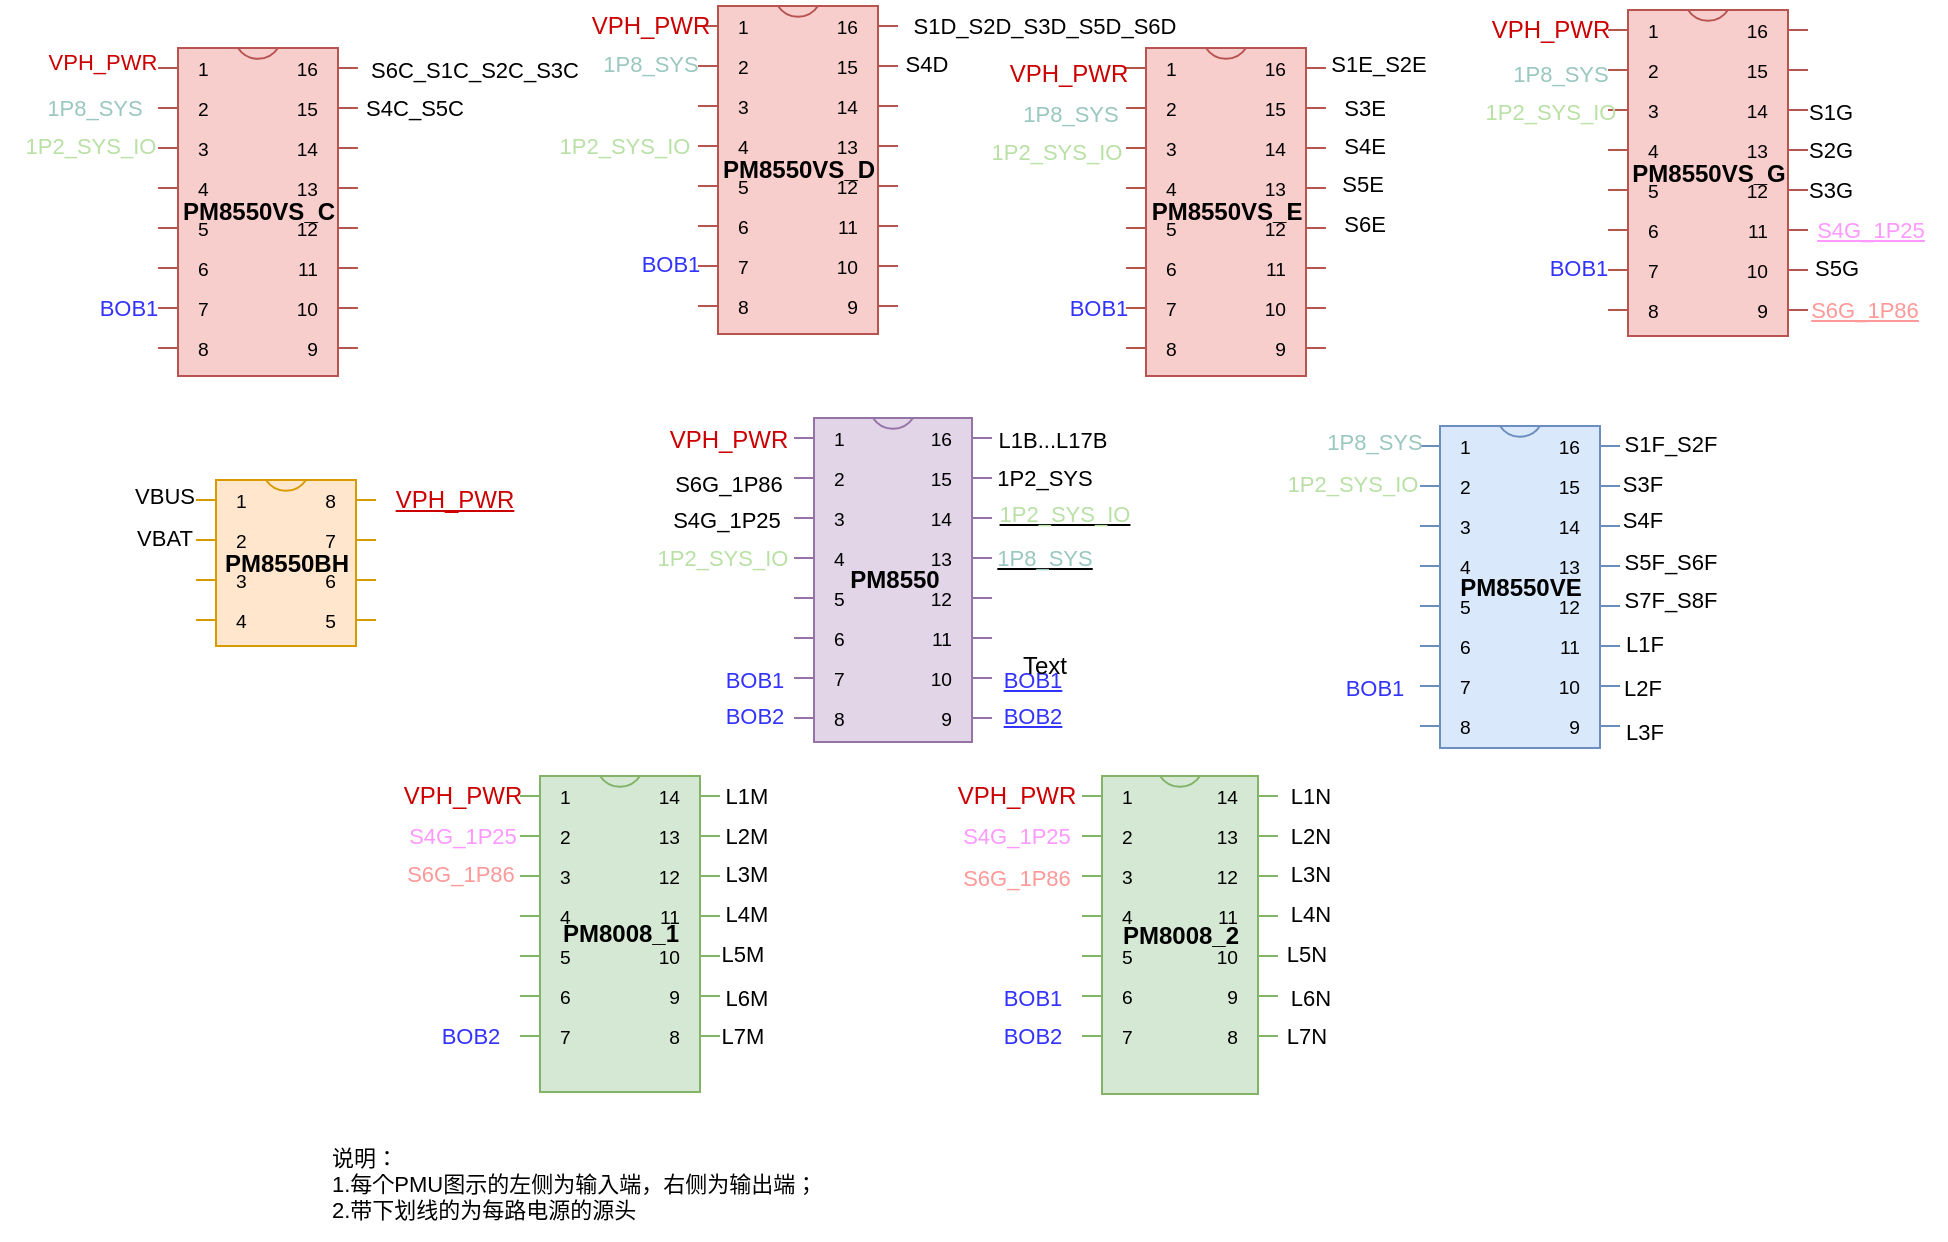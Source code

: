 <mxfile version="20.3.0" type="github">
  <diagram id="lNH8VF2VYUELGfLcSpF1" name="第 1 页">
    <mxGraphModel dx="2177" dy="775" grid="0" gridSize="10" guides="1" tooltips="1" connect="1" arrows="1" fold="1" page="1" pageScale="1" pageWidth="827" pageHeight="1169" math="0" shadow="0">
      <root>
        <mxCell id="0" />
        <mxCell id="1" parent="0" />
        <mxCell id="IuWSipLadqDdP7I2UX3N-17" value="&lt;b&gt;PM8550&lt;/b&gt;" style="shadow=0;dashed=0;align=center;html=1;strokeWidth=1;shape=mxgraph.electrical.logic_gates.dual_inline_ic;labelNames=a,b,c,d,e,f,g,h,i,j,k,l,m,n,o,p,q,r,s,t;fillColor=#e1d5e7;strokeColor=#9673a6;" parent="1" vertex="1">
          <mxGeometry x="308" y="259" width="99" height="162" as="geometry" />
        </mxCell>
        <mxCell id="IuWSipLadqDdP7I2UX3N-18" value="&lt;b&gt;PM8550VS_C&lt;/b&gt;" style="shadow=0;dashed=0;align=center;html=1;strokeWidth=1;shape=mxgraph.electrical.logic_gates.dual_inline_ic;labelNames=a,b,c,d,e,f,g,h,i,j,k,l,m,n,o,p,q,r,s,t;fillColor=#f8cecc;strokeColor=#b85450;" parent="1" vertex="1">
          <mxGeometry x="-10" y="74" width="100" height="164" as="geometry" />
        </mxCell>
        <mxCell id="IuWSipLadqDdP7I2UX3N-19" value="&lt;b&gt;PM8550VS_D&lt;/b&gt;" style="shadow=0;dashed=0;align=center;html=1;strokeWidth=1;shape=mxgraph.electrical.logic_gates.dual_inline_ic;labelNames=a,b,c,d,e,f,g,h,i,j,k,l,m,n,o,p,q,r,s,t;fillColor=#f8cecc;strokeColor=#b85450;" parent="1" vertex="1">
          <mxGeometry x="260" y="53" width="100" height="164" as="geometry" />
        </mxCell>
        <mxCell id="IuWSipLadqDdP7I2UX3N-20" value="&lt;b&gt;PM8550VS_E&lt;/b&gt;" style="shadow=0;dashed=0;align=center;html=1;strokeWidth=1;shape=mxgraph.electrical.logic_gates.dual_inline_ic;labelNames=a,b,c,d,e,f,g,h,i,j,k,l,m,n,o,p,q,r,s,t;fillColor=#f8cecc;strokeColor=#b85450;" parent="1" vertex="1">
          <mxGeometry x="474" y="74" width="100" height="164" as="geometry" />
        </mxCell>
        <mxCell id="IuWSipLadqDdP7I2UX3N-21" value="&lt;b&gt;PM8550VS_G&lt;/b&gt;" style="shadow=0;dashed=0;align=center;html=1;strokeWidth=1;shape=mxgraph.electrical.logic_gates.dual_inline_ic;labelNames=a,b,c,d,e,f,g,h,i,j,k,l,m,n,o,p,q,r,s,t;fillColor=#f8cecc;strokeColor=#b85450;" parent="1" vertex="1">
          <mxGeometry x="715" y="55" width="100" height="163" as="geometry" />
        </mxCell>
        <mxCell id="IuWSipLadqDdP7I2UX3N-22" value="&lt;b&gt;PM8550VE&lt;/b&gt;" style="shadow=0;dashed=0;align=center;html=1;strokeWidth=1;shape=mxgraph.electrical.logic_gates.dual_inline_ic;labelNames=a,b,c,d,e,f,g,h,i,j,k,l,m,n,o,p,q,r,s,t;fillColor=#dae8fc;strokeColor=#6c8ebf;" parent="1" vertex="1">
          <mxGeometry x="621" y="263" width="100" height="161" as="geometry" />
        </mxCell>
        <mxCell id="IuWSipLadqDdP7I2UX3N-24" value="&lt;b&gt;PM8008_1&lt;/b&gt;" style="shadow=0;dashed=0;align=center;html=1;strokeWidth=1;shape=mxgraph.electrical.logic_gates.dual_inline_ic;labelNames=a,b,c,d,e,f,g,h,i,j,k,l,m,n,o,p,q,r,s,t;fillColor=#d5e8d4;strokeColor=#82b366;" parent="1" vertex="1">
          <mxGeometry x="171" y="438" width="100" height="158" as="geometry" />
        </mxCell>
        <mxCell id="IuWSipLadqDdP7I2UX3N-25" value="&lt;div&gt;&lt;b&gt;PM8008_2&lt;/b&gt;&lt;/div&gt;" style="shadow=0;dashed=0;align=center;html=1;strokeWidth=1;shape=mxgraph.electrical.logic_gates.dual_inline_ic;labelNames=a,b,c,d,e,f,g,h,i,j,k,l,m,n,o,p,q,r,s,t;points=[[0,0.05,0,0,0],[0,0.15,0,0,0],[0,0.25,0,0,0],[0,0.35,0,0,0],[0,0.45,0,0,0],[0,0.55,0,0,0],[0,0.65,0,0,0],[0,0.75,0,0,0],[0,0.85,0,0,0],[0,0.95,0,0,0],[1,0.05,0,0,0],[1,0.15,0,0,0],[1,0.25,0,0,0],[1,0.35,0,0,0],[1,0.45,0,0,0],[1,0.55,0,0,0],[1,0.65,0,0,0],[1,0.75,0,0,0],[1,0.85,0,0,0],[1,0.95,0,0,0]];fillColor=#d5e8d4;strokeColor=#82b366;" parent="1" vertex="1">
          <mxGeometry x="452" y="438" width="98" height="159" as="geometry" />
        </mxCell>
        <mxCell id="IuWSipLadqDdP7I2UX3N-26" value="&lt;b&gt;PM8550BH&lt;/b&gt;" style="shadow=0;dashed=0;align=center;html=1;strokeWidth=1;shape=mxgraph.electrical.logic_gates.dual_inline_ic;labelNames=a,b,c,d,e,f,g,h,i,j,k,l,m,n,o,p,q,r,s,t;fillColor=#ffe6cc;strokeColor=#d79b00;" parent="1" vertex="1">
          <mxGeometry x="9" y="290" width="90" height="83" as="geometry" />
        </mxCell>
        <mxCell id="Wssg3fx-5MGtDCwM9fgm-13" value="&lt;font color=&quot;#cc0000&quot; style=&quot;font-size: 11px;&quot;&gt;VPH_PWR&lt;/font&gt;" style="text;html=1;align=center;verticalAlign=middle;resizable=0;points=[];autosize=1;strokeColor=none;fillColor=none;" parent="1" vertex="1">
          <mxGeometry x="-77" y="68" width="77" height="26" as="geometry" />
        </mxCell>
        <mxCell id="Wssg3fx-5MGtDCwM9fgm-14" value="&lt;font color=&quot;#cc0000&quot;&gt;&lt;u&gt;VPH_PWR&lt;/u&gt;&lt;/font&gt;" style="text;html=1;align=center;verticalAlign=middle;resizable=0;points=[];autosize=1;strokeColor=none;fillColor=none;" parent="1" vertex="1">
          <mxGeometry x="99" y="287" width="77" height="26" as="geometry" />
        </mxCell>
        <mxCell id="Wssg3fx-5MGtDCwM9fgm-15" value="&lt;font color=&quot;#cc0000&quot;&gt;VPH_PWR&lt;/font&gt;" style="text;html=1;align=center;verticalAlign=middle;resizable=0;points=[];autosize=1;strokeColor=none;fillColor=none;" parent="1" vertex="1">
          <mxGeometry x="236" y="257" width="77" height="26" as="geometry" />
        </mxCell>
        <mxCell id="Wssg3fx-5MGtDCwM9fgm-16" value="&lt;font color=&quot;#cc0000&quot;&gt;VPH_PWR&lt;/font&gt;" style="text;html=1;align=center;verticalAlign=middle;resizable=0;points=[];autosize=1;strokeColor=none;fillColor=none;" parent="1" vertex="1">
          <mxGeometry x="197" y="50" width="77" height="26" as="geometry" />
        </mxCell>
        <mxCell id="Wssg3fx-5MGtDCwM9fgm-17" value="&lt;font color=&quot;#cc0000&quot;&gt;VPH_PWR&lt;/font&gt;" style="text;html=1;align=center;verticalAlign=middle;resizable=0;points=[];autosize=1;strokeColor=none;fillColor=none;" parent="1" vertex="1">
          <mxGeometry x="406" y="74" width="77" height="26" as="geometry" />
        </mxCell>
        <mxCell id="Wssg3fx-5MGtDCwM9fgm-18" value="&lt;font color=&quot;#cc0000&quot;&gt;VPH_PWR&lt;/font&gt;" style="text;html=1;align=center;verticalAlign=middle;resizable=0;points=[];autosize=1;strokeColor=none;fillColor=none;" parent="1" vertex="1">
          <mxGeometry x="647.5" y="52" width="77" height="26" as="geometry" />
        </mxCell>
        <mxCell id="Wssg3fx-5MGtDCwM9fgm-19" value="&lt;font color=&quot;#cc0000&quot;&gt;VPH_PWR&lt;/font&gt;" style="text;html=1;align=center;verticalAlign=middle;resizable=0;points=[];autosize=1;strokeColor=none;fillColor=none;" parent="1" vertex="1">
          <mxGeometry x="103" y="435" width="77" height="26" as="geometry" />
        </mxCell>
        <mxCell id="Wssg3fx-5MGtDCwM9fgm-20" value="&lt;font color=&quot;#cc0000&quot;&gt;VPH_PWR&lt;/font&gt;" style="text;html=1;align=center;verticalAlign=middle;resizable=0;points=[];autosize=1;strokeColor=none;fillColor=none;" parent="1" vertex="1">
          <mxGeometry x="380" y="435" width="77" height="26" as="geometry" />
        </mxCell>
        <mxCell id="Wssg3fx-5MGtDCwM9fgm-21" value="&lt;font color=&quot;#ff9999&quot;&gt;&lt;u&gt;S6G_1P86&lt;/u&gt;&lt;/font&gt;" style="text;html=1;align=center;verticalAlign=middle;resizable=0;points=[];autosize=1;strokeColor=none;fillColor=none;fontSize=11;" parent="1" vertex="1">
          <mxGeometry x="805" y="192" width="76" height="26" as="geometry" />
        </mxCell>
        <mxCell id="Wssg3fx-5MGtDCwM9fgm-22" value="S6G_1P86" style="text;html=1;align=center;verticalAlign=middle;resizable=0;points=[];autosize=1;strokeColor=none;fillColor=none;fontSize=11;" parent="1" vertex="1">
          <mxGeometry x="236.5" y="279" width="76" height="26" as="geometry" />
        </mxCell>
        <mxCell id="Wssg3fx-5MGtDCwM9fgm-23" value="&lt;font color=&quot;#3333ff&quot;&gt;&lt;u&gt;BOB1&lt;/u&gt;&lt;/font&gt;" style="text;html=1;align=center;verticalAlign=middle;resizable=0;points=[];autosize=1;strokeColor=none;fillColor=none;fontSize=11;" parent="1" vertex="1">
          <mxGeometry x="402" y="377" width="50" height="26" as="geometry" />
        </mxCell>
        <mxCell id="Wssg3fx-5MGtDCwM9fgm-24" value="&lt;font color=&quot;#3333ff&quot;&gt;&lt;u&gt;BOB2&lt;/u&gt;&lt;/font&gt;" style="text;html=1;align=center;verticalAlign=middle;resizable=0;points=[];autosize=1;strokeColor=none;fillColor=none;fontSize=11;" parent="1" vertex="1">
          <mxGeometry x="402" y="395" width="50" height="26" as="geometry" />
        </mxCell>
        <mxCell id="Wssg3fx-5MGtDCwM9fgm-25" value="&lt;font color=&quot;#3333ff&quot;&gt;BOB1&lt;/font&gt;" style="text;html=1;align=center;verticalAlign=middle;resizable=0;points=[];autosize=1;strokeColor=none;fillColor=none;fontSize=11;" parent="1" vertex="1">
          <mxGeometry x="263" y="377" width="50" height="26" as="geometry" />
        </mxCell>
        <mxCell id="Wssg3fx-5MGtDCwM9fgm-26" value="&lt;font color=&quot;#3333ff&quot;&gt;BOB2&lt;/font&gt;" style="text;html=1;align=center;verticalAlign=middle;resizable=0;points=[];autosize=1;strokeColor=none;fillColor=none;fontSize=11;" parent="1" vertex="1">
          <mxGeometry x="263" y="395" width="50" height="26" as="geometry" />
        </mxCell>
        <mxCell id="Wssg3fx-5MGtDCwM9fgm-27" value="S4G_1P25" style="text;html=1;align=center;verticalAlign=middle;resizable=0;points=[];autosize=1;strokeColor=none;fillColor=none;fontSize=11;" parent="1" vertex="1">
          <mxGeometry x="236" y="297" width="76" height="26" as="geometry" />
        </mxCell>
        <mxCell id="Wssg3fx-5MGtDCwM9fgm-28" value="&lt;font color=&quot;#ff99ff&quot;&gt;&lt;u&gt;S4G_1P25&lt;/u&gt;&lt;/font&gt;" style="text;html=1;align=center;verticalAlign=middle;resizable=0;points=[];autosize=1;strokeColor=none;fillColor=none;fontSize=11;" parent="1" vertex="1">
          <mxGeometry x="808" y="152" width="76" height="26" as="geometry" />
        </mxCell>
        <mxCell id="Wssg3fx-5MGtDCwM9fgm-29" value="L1B...L17B" style="text;html=1;align=center;verticalAlign=middle;resizable=0;points=[];autosize=1;strokeColor=none;fillColor=none;fontSize=11;" parent="1" vertex="1">
          <mxGeometry x="398" y="257" width="77" height="26" as="geometry" />
        </mxCell>
        <mxCell id="Wssg3fx-5MGtDCwM9fgm-30" value="1P2_SYS" style="text;html=1;align=center;verticalAlign=middle;resizable=0;points=[];autosize=1;strokeColor=none;fillColor=none;fontSize=11;" parent="1" vertex="1">
          <mxGeometry x="398" y="276" width="70" height="26" as="geometry" />
        </mxCell>
        <mxCell id="Wssg3fx-5MGtDCwM9fgm-31" value="&lt;u style=&quot;&quot;&gt;&lt;font color=&quot;#b9e0a5&quot;&gt;1P2_SYS_IO&lt;/font&gt;&lt;/u&gt;" style="text;html=1;align=center;verticalAlign=middle;resizable=0;points=[];autosize=1;strokeColor=none;fillColor=none;fontSize=11;" parent="1" vertex="1">
          <mxGeometry x="398" y="294" width="89" height="26" as="geometry" />
        </mxCell>
        <mxCell id="Wssg3fx-5MGtDCwM9fgm-32" value="&lt;u style=&quot;&quot;&gt;&lt;font color=&quot;#9ac7bf&quot;&gt;1P8_SYS&lt;/font&gt;&lt;/u&gt;" style="text;html=1;align=center;verticalAlign=middle;resizable=0;points=[];autosize=1;strokeColor=none;fillColor=none;fontSize=11;" parent="1" vertex="1">
          <mxGeometry x="398" y="316" width="70" height="26" as="geometry" />
        </mxCell>
        <mxCell id="Wssg3fx-5MGtDCwM9fgm-33" value="&lt;font color=&quot;#b9e0a5&quot;&gt;1P2_SYS_IO&lt;/font&gt;" style="text;html=1;align=center;verticalAlign=middle;resizable=0;points=[];autosize=1;strokeColor=none;fillColor=none;fontSize=11;" parent="1" vertex="1">
          <mxGeometry x="227" y="316" width="89" height="26" as="geometry" />
        </mxCell>
        <mxCell id="Wssg3fx-5MGtDCwM9fgm-34" value="&lt;font color=&quot;#9ac7bf&quot;&gt;1P8_SYS&lt;/font&gt;" style="text;html=1;align=center;verticalAlign=middle;resizable=0;points=[];autosize=1;strokeColor=none;fillColor=none;fontSize=11;" parent="1" vertex="1">
          <mxGeometry x="-77" y="91" width="70" height="26" as="geometry" />
        </mxCell>
        <mxCell id="Wssg3fx-5MGtDCwM9fgm-35" value="&lt;font color=&quot;#b9e0a5&quot;&gt;1P2_SYS_IO&lt;/font&gt;" style="text;html=1;align=center;verticalAlign=middle;resizable=0;points=[];autosize=1;strokeColor=none;fillColor=none;fontSize=11;" parent="1" vertex="1">
          <mxGeometry x="-89" y="110" width="89" height="26" as="geometry" />
        </mxCell>
        <mxCell id="Wssg3fx-5MGtDCwM9fgm-36" value="&lt;font color=&quot;#3333ff&quot;&gt;BOB1&lt;/font&gt;" style="text;html=1;align=center;verticalAlign=middle;resizable=0;points=[];autosize=1;strokeColor=none;fillColor=none;fontSize=11;" parent="1" vertex="1">
          <mxGeometry x="-50" y="191" width="50" height="26" as="geometry" />
        </mxCell>
        <mxCell id="Wssg3fx-5MGtDCwM9fgm-37" value="&lt;span data-json=&quot;%7B%22type%22%3A%22text%22%2C%22data%22%3A%5B%7B%22type%22%3A1%2C%22style%22%3A%7B%7D%2C%22text%22%3A%22S6C_S1C_S2C_S3C%22%7D%5D%7D&quot; class=&quot;mm-editor-clipboard&quot;&gt;S6C_S1C_S2C_S3C&lt;/span&gt;" style="text;html=1;align=center;verticalAlign=middle;resizable=0;points=[];autosize=1;strokeColor=none;fillColor=none;fontSize=11;" parent="1" vertex="1">
          <mxGeometry x="82" y="72" width="132" height="26" as="geometry" />
        </mxCell>
        <mxCell id="Wssg3fx-5MGtDCwM9fgm-38" value="&lt;span data-json=&quot;%7B%22type%22%3A%22text%22%2C%22data%22%3A%5B%7B%22type%22%3A1%2C%22style%22%3A%7B%7D%2C%22text%22%3A%22S4C_S5C%22%7D%5D%7D&quot; class=&quot;mm-editor-clipboard&quot;&gt;S4C_S5C&lt;/span&gt;" style="text;html=1;align=center;verticalAlign=middle;resizable=0;points=[];autosize=1;strokeColor=none;fillColor=none;fontSize=11;" parent="1" vertex="1">
          <mxGeometry x="82" y="91" width="72" height="26" as="geometry" />
        </mxCell>
        <mxCell id="Wssg3fx-5MGtDCwM9fgm-39" value="&lt;font color=&quot;#9ac7bf&quot;&gt;1P8_SYS&lt;/font&gt;" style="text;html=1;align=center;verticalAlign=middle;resizable=0;points=[];autosize=1;strokeColor=none;fillColor=none;fontSize=11;" parent="1" vertex="1">
          <mxGeometry x="200.5" y="69" width="70" height="26" as="geometry" />
        </mxCell>
        <mxCell id="Wssg3fx-5MGtDCwM9fgm-40" value="&lt;font color=&quot;#9ac7bf&quot;&gt;1P8_SYS&lt;/font&gt;" style="text;html=1;align=center;verticalAlign=middle;resizable=0;points=[];autosize=1;strokeColor=none;fillColor=none;fontSize=11;" parent="1" vertex="1">
          <mxGeometry x="411" y="94" width="70" height="26" as="geometry" />
        </mxCell>
        <mxCell id="Wssg3fx-5MGtDCwM9fgm-41" value="&lt;font color=&quot;#9ac7bf&quot;&gt;1P8_SYS&lt;/font&gt;" style="text;html=1;align=center;verticalAlign=middle;resizable=0;points=[];autosize=1;strokeColor=none;fillColor=none;fontSize=11;" parent="1" vertex="1">
          <mxGeometry x="656" y="74" width="70" height="26" as="geometry" />
        </mxCell>
        <mxCell id="Wssg3fx-5MGtDCwM9fgm-42" value="&lt;font color=&quot;#b9e0a5&quot;&gt;1P2_SYS_IO&lt;/font&gt;" style="text;html=1;align=center;verticalAlign=middle;resizable=0;points=[];autosize=1;strokeColor=none;fillColor=none;fontSize=11;" parent="1" vertex="1">
          <mxGeometry x="178.5" y="110" width="89" height="26" as="geometry" />
        </mxCell>
        <mxCell id="Wssg3fx-5MGtDCwM9fgm-43" value="&lt;font color=&quot;#b9e0a5&quot;&gt;1P2_SYS_IO&lt;/font&gt;" style="text;html=1;align=center;verticalAlign=middle;resizable=0;points=[];autosize=1;strokeColor=none;fillColor=none;fontSize=11;" parent="1" vertex="1">
          <mxGeometry x="394" y="113" width="89" height="26" as="geometry" />
        </mxCell>
        <mxCell id="Wssg3fx-5MGtDCwM9fgm-44" value="&lt;font color=&quot;#b9e0a5&quot;&gt;1P2_SYS_IO&lt;/font&gt;" style="text;html=1;align=center;verticalAlign=middle;resizable=0;points=[];autosize=1;strokeColor=none;fillColor=none;fontSize=11;" parent="1" vertex="1">
          <mxGeometry x="641.5" y="93" width="89" height="26" as="geometry" />
        </mxCell>
        <mxCell id="Wssg3fx-5MGtDCwM9fgm-45" value="&lt;font color=&quot;#3333ff&quot;&gt;BOB1&lt;/font&gt;" style="text;html=1;align=center;verticalAlign=middle;resizable=0;points=[];autosize=1;strokeColor=none;fillColor=none;fontSize=11;" parent="1" vertex="1">
          <mxGeometry x="220.5" y="169" width="50" height="26" as="geometry" />
        </mxCell>
        <mxCell id="Wssg3fx-5MGtDCwM9fgm-46" value="&lt;font color=&quot;#3333ff&quot;&gt;BOB1&lt;/font&gt;" style="text;html=1;align=center;verticalAlign=middle;resizable=0;points=[];autosize=1;strokeColor=none;fillColor=none;fontSize=11;" parent="1" vertex="1">
          <mxGeometry x="435" y="191" width="50" height="26" as="geometry" />
        </mxCell>
        <mxCell id="Wssg3fx-5MGtDCwM9fgm-47" value="&lt;font color=&quot;#3333ff&quot;&gt;BOB1&lt;/font&gt;" style="text;html=1;align=center;verticalAlign=middle;resizable=0;points=[];autosize=1;strokeColor=none;fillColor=none;fontSize=11;" parent="1" vertex="1">
          <mxGeometry x="675" y="171" width="50" height="26" as="geometry" />
        </mxCell>
        <mxCell id="Wssg3fx-5MGtDCwM9fgm-48" value="&lt;span data-json=&quot;%7B%22type%22%3A%22text%22%2C%22data%22%3A%5B%7B%22type%22%3A1%2C%22style%22%3A%7B%7D%2C%22text%22%3A%22S1D_S2D_S3D_S5D_S6D%22%7D%5D%7D&quot; class=&quot;mm-editor-clipboard&quot;&gt;S1D_S2D_S3D_S5D_S6D&lt;/span&gt;" style="text;html=1;align=center;verticalAlign=middle;resizable=0;points=[];autosize=1;strokeColor=none;fillColor=none;fontSize=11;" parent="1" vertex="1">
          <mxGeometry x="352.5" y="50" width="161" height="26" as="geometry" />
        </mxCell>
        <mxCell id="Wssg3fx-5MGtDCwM9fgm-49" value="S4D" style="text;html=1;align=center;verticalAlign=middle;resizable=0;points=[];autosize=1;strokeColor=none;fillColor=none;fontSize=11;" parent="1" vertex="1">
          <mxGeometry x="353" y="69" width="41" height="26" as="geometry" />
        </mxCell>
        <mxCell id="Wssg3fx-5MGtDCwM9fgm-50" value="S1E_S2E" style="text;html=1;align=center;verticalAlign=middle;resizable=0;points=[];autosize=1;strokeColor=none;fillColor=none;fontSize=11;" parent="1" vertex="1">
          <mxGeometry x="564.5" y="69" width="70" height="26" as="geometry" />
        </mxCell>
        <mxCell id="Wssg3fx-5MGtDCwM9fgm-51" value="S3E" style="text;html=1;align=center;verticalAlign=middle;resizable=0;points=[];autosize=1;strokeColor=none;fillColor=none;fontSize=11;" parent="1" vertex="1">
          <mxGeometry x="573" y="91" width="40" height="26" as="geometry" />
        </mxCell>
        <mxCell id="Wssg3fx-5MGtDCwM9fgm-52" value="S4E" style="text;html=1;align=center;verticalAlign=middle;resizable=0;points=[];autosize=1;strokeColor=none;fillColor=none;fontSize=11;" parent="1" vertex="1">
          <mxGeometry x="573" y="110" width="40" height="26" as="geometry" />
        </mxCell>
        <mxCell id="Wssg3fx-5MGtDCwM9fgm-53" value="S5E" style="text;html=1;align=center;verticalAlign=middle;resizable=0;points=[];autosize=1;strokeColor=none;fillColor=none;fontSize=11;" parent="1" vertex="1">
          <mxGeometry x="571.5" y="129" width="40" height="26" as="geometry" />
        </mxCell>
        <mxCell id="Wssg3fx-5MGtDCwM9fgm-54" value="S6E" style="text;html=1;align=center;verticalAlign=middle;resizable=0;points=[];autosize=1;strokeColor=none;fillColor=none;fontSize=11;" parent="1" vertex="1">
          <mxGeometry x="572.5" y="149" width="40" height="26" as="geometry" />
        </mxCell>
        <mxCell id="Wssg3fx-5MGtDCwM9fgm-55" value="S3G" style="text;html=1;align=center;verticalAlign=middle;resizable=0;points=[];autosize=1;strokeColor=none;fillColor=none;fontSize=11;" parent="1" vertex="1">
          <mxGeometry x="805" y="132" width="42" height="26" as="geometry" />
        </mxCell>
        <mxCell id="Wssg3fx-5MGtDCwM9fgm-56" value="S2G" style="text;html=1;align=center;verticalAlign=middle;resizable=0;points=[];autosize=1;strokeColor=none;fillColor=none;fontSize=11;" parent="1" vertex="1">
          <mxGeometry x="805" y="112" width="42" height="26" as="geometry" />
        </mxCell>
        <mxCell id="Wssg3fx-5MGtDCwM9fgm-57" value="S1G" style="text;html=1;align=center;verticalAlign=middle;resizable=0;points=[];autosize=1;strokeColor=none;fillColor=none;fontSize=11;" parent="1" vertex="1">
          <mxGeometry x="805" y="93" width="42" height="26" as="geometry" />
        </mxCell>
        <mxCell id="Wssg3fx-5MGtDCwM9fgm-58" value="S5G" style="text;html=1;align=center;verticalAlign=middle;resizable=0;points=[];autosize=1;strokeColor=none;fillColor=none;fontSize=11;" parent="1" vertex="1">
          <mxGeometry x="808" y="171" width="42" height="26" as="geometry" />
        </mxCell>
        <mxCell id="Wssg3fx-5MGtDCwM9fgm-59" value="&lt;font color=&quot;#9ac7bf&quot;&gt;1P8_SYS&lt;/font&gt;" style="text;html=1;align=center;verticalAlign=middle;resizable=0;points=[];autosize=1;strokeColor=none;fillColor=none;fontSize=11;" parent="1" vertex="1">
          <mxGeometry x="563" y="258" width="70" height="26" as="geometry" />
        </mxCell>
        <mxCell id="Wssg3fx-5MGtDCwM9fgm-60" value="&lt;font color=&quot;#b9e0a5&quot;&gt;1P2_SYS_IO&lt;/font&gt;" style="text;html=1;align=center;verticalAlign=middle;resizable=0;points=[];autosize=1;strokeColor=none;fillColor=none;fontSize=11;" parent="1" vertex="1">
          <mxGeometry x="542.5" y="279" width="89" height="26" as="geometry" />
        </mxCell>
        <mxCell id="Wssg3fx-5MGtDCwM9fgm-61" value="&lt;font color=&quot;#3333ff&quot;&gt;BOB1&lt;/font&gt;" style="text;html=1;align=center;verticalAlign=middle;resizable=0;points=[];autosize=1;strokeColor=none;fillColor=none;fontSize=11;" parent="1" vertex="1">
          <mxGeometry x="573" y="381" width="50" height="26" as="geometry" />
        </mxCell>
        <mxCell id="Wssg3fx-5MGtDCwM9fgm-62" value="S1F_S2F" style="text;html=1;align=center;verticalAlign=middle;resizable=0;points=[];autosize=1;strokeColor=none;fillColor=none;fontSize=11;" parent="1" vertex="1">
          <mxGeometry x="712" y="259" width="68" height="26" as="geometry" />
        </mxCell>
        <mxCell id="Wssg3fx-5MGtDCwM9fgm-63" value="S3F" style="text;html=1;align=center;verticalAlign=middle;resizable=0;points=[];autosize=1;strokeColor=none;fillColor=none;fontSize=11;" parent="1" vertex="1">
          <mxGeometry x="712" y="279" width="40" height="26" as="geometry" />
        </mxCell>
        <mxCell id="Wssg3fx-5MGtDCwM9fgm-64" value="S4F" style="text;html=1;align=center;verticalAlign=middle;resizable=0;points=[];autosize=1;strokeColor=none;fillColor=none;fontSize=11;" parent="1" vertex="1">
          <mxGeometry x="712" y="297" width="40" height="26" as="geometry" />
        </mxCell>
        <mxCell id="Wssg3fx-5MGtDCwM9fgm-65" value="S5F_S6F" style="text;html=1;align=center;verticalAlign=middle;resizable=0;points=[];autosize=1;strokeColor=none;fillColor=none;fontSize=11;" parent="1" vertex="1">
          <mxGeometry x="712" y="318" width="68" height="26" as="geometry" />
        </mxCell>
        <mxCell id="Wssg3fx-5MGtDCwM9fgm-66" value="S7F_S8F" style="text;html=1;align=center;verticalAlign=middle;resizable=0;points=[];autosize=1;strokeColor=none;fillColor=none;fontSize=11;" parent="1" vertex="1">
          <mxGeometry x="712" y="337" width="68" height="26" as="geometry" />
        </mxCell>
        <mxCell id="Wssg3fx-5MGtDCwM9fgm-67" value="&lt;font color=&quot;#3333ff&quot;&gt;BOB2&lt;/font&gt;" style="text;html=1;align=center;verticalAlign=middle;resizable=0;points=[];autosize=1;strokeColor=none;fillColor=none;fontSize=11;" parent="1" vertex="1">
          <mxGeometry x="121" y="555" width="50" height="26" as="geometry" />
        </mxCell>
        <mxCell id="Wssg3fx-5MGtDCwM9fgm-68" value="&lt;font color=&quot;#ff99ff&quot;&gt;S4G_1P25&lt;/font&gt;" style="text;html=1;align=center;verticalAlign=middle;resizable=0;points=[];autosize=1;strokeColor=none;fillColor=none;fontSize=11;" parent="1" vertex="1">
          <mxGeometry x="103.5" y="455" width="76" height="26" as="geometry" />
        </mxCell>
        <mxCell id="Wssg3fx-5MGtDCwM9fgm-69" value="&lt;font color=&quot;#ff9999&quot;&gt;S6G_1P86&lt;/font&gt;" style="text;html=1;align=center;verticalAlign=middle;resizable=0;points=[];autosize=1;strokeColor=none;fillColor=none;fontSize=11;" parent="1" vertex="1">
          <mxGeometry x="102.5" y="474" width="76" height="26" as="geometry" />
        </mxCell>
        <mxCell id="Wssg3fx-5MGtDCwM9fgm-70" value="L1M" style="text;html=1;align=center;verticalAlign=middle;resizable=0;points=[];autosize=1;strokeColor=none;fillColor=none;fontSize=11;" parent="1" vertex="1">
          <mxGeometry x="263" y="435" width="41" height="26" as="geometry" />
        </mxCell>
        <mxCell id="Wssg3fx-5MGtDCwM9fgm-71" value="L2M" style="text;html=1;align=center;verticalAlign=middle;resizable=0;points=[];autosize=1;strokeColor=none;fillColor=none;fontSize=11;" parent="1" vertex="1">
          <mxGeometry x="263" y="455" width="41" height="26" as="geometry" />
        </mxCell>
        <mxCell id="Wssg3fx-5MGtDCwM9fgm-72" value="L3M" style="text;html=1;align=center;verticalAlign=middle;resizable=0;points=[];autosize=1;strokeColor=none;fillColor=none;fontSize=11;" parent="1" vertex="1">
          <mxGeometry x="263" y="474" width="41" height="26" as="geometry" />
        </mxCell>
        <mxCell id="Wssg3fx-5MGtDCwM9fgm-73" value="L4M" style="text;html=1;align=center;verticalAlign=middle;resizable=0;points=[];autosize=1;strokeColor=none;fillColor=none;fontSize=11;" parent="1" vertex="1">
          <mxGeometry x="263" y="494" width="41" height="26" as="geometry" />
        </mxCell>
        <mxCell id="Wssg3fx-5MGtDCwM9fgm-74" value="L5M" style="text;html=1;align=center;verticalAlign=middle;resizable=0;points=[];autosize=1;strokeColor=none;fillColor=none;fontSize=11;" parent="1" vertex="1">
          <mxGeometry x="261" y="514" width="41" height="26" as="geometry" />
        </mxCell>
        <mxCell id="Wssg3fx-5MGtDCwM9fgm-75" value="L6M" style="text;html=1;align=center;verticalAlign=middle;resizable=0;points=[];autosize=1;strokeColor=none;fillColor=none;fontSize=11;" parent="1" vertex="1">
          <mxGeometry x="263" y="536" width="41" height="26" as="geometry" />
        </mxCell>
        <mxCell id="Wssg3fx-5MGtDCwM9fgm-76" value="L7M" style="text;html=1;align=center;verticalAlign=middle;resizable=0;points=[];autosize=1;strokeColor=none;fillColor=none;fontSize=11;" parent="1" vertex="1">
          <mxGeometry x="261" y="555" width="41" height="26" as="geometry" />
        </mxCell>
        <mxCell id="Wssg3fx-5MGtDCwM9fgm-77" value="&lt;font color=&quot;#3333ff&quot;&gt;BOB2&lt;/font&gt;" style="text;html=1;align=center;verticalAlign=middle;resizable=0;points=[];autosize=1;strokeColor=none;fillColor=none;fontSize=11;" parent="1" vertex="1">
          <mxGeometry x="402" y="555" width="50" height="26" as="geometry" />
        </mxCell>
        <mxCell id="Wssg3fx-5MGtDCwM9fgm-78" value="&lt;font color=&quot;#3333ff&quot;&gt;BOB1&lt;/font&gt;" style="text;html=1;align=center;verticalAlign=middle;resizable=0;points=[];autosize=1;strokeColor=none;fillColor=none;fontSize=11;" parent="1" vertex="1">
          <mxGeometry x="402" y="536" width="50" height="26" as="geometry" />
        </mxCell>
        <mxCell id="Wssg3fx-5MGtDCwM9fgm-79" value="&lt;font color=&quot;#ff99ff&quot;&gt;S4G_1P25&lt;/font&gt;" style="text;html=1;align=center;verticalAlign=middle;resizable=0;points=[];autosize=1;strokeColor=none;fillColor=none;fontSize=11;" parent="1" vertex="1">
          <mxGeometry x="381" y="455" width="76" height="26" as="geometry" />
        </mxCell>
        <mxCell id="Wssg3fx-5MGtDCwM9fgm-80" value="&lt;font color=&quot;#ff9999&quot;&gt;S6G_1P86&lt;/font&gt;" style="text;html=1;align=center;verticalAlign=middle;resizable=0;points=[];autosize=1;strokeColor=none;fillColor=none;fontSize=11;" parent="1" vertex="1">
          <mxGeometry x="381" y="476" width="76" height="26" as="geometry" />
        </mxCell>
        <mxCell id="Wssg3fx-5MGtDCwM9fgm-81" value="L1N" style="text;html=1;align=center;verticalAlign=middle;resizable=0;points=[];autosize=1;strokeColor=none;fillColor=none;fontSize=11;" parent="1" vertex="1">
          <mxGeometry x="545.5" y="435" width="40" height="26" as="geometry" />
        </mxCell>
        <mxCell id="Wssg3fx-5MGtDCwM9fgm-82" value="L2N" style="text;html=1;align=center;verticalAlign=middle;resizable=0;points=[];autosize=1;strokeColor=none;fillColor=none;fontSize=11;" parent="1" vertex="1">
          <mxGeometry x="545.5" y="455" width="40" height="26" as="geometry" />
        </mxCell>
        <mxCell id="Wssg3fx-5MGtDCwM9fgm-83" value="L3N" style="text;html=1;align=center;verticalAlign=middle;resizable=0;points=[];autosize=1;strokeColor=none;fillColor=none;fontSize=11;" parent="1" vertex="1">
          <mxGeometry x="545.5" y="474" width="40" height="26" as="geometry" />
        </mxCell>
        <mxCell id="Wssg3fx-5MGtDCwM9fgm-84" value="L4N" style="text;html=1;align=center;verticalAlign=middle;resizable=0;points=[];autosize=1;strokeColor=none;fillColor=none;fontSize=11;" parent="1" vertex="1">
          <mxGeometry x="545.5" y="494" width="40" height="26" as="geometry" />
        </mxCell>
        <mxCell id="Wssg3fx-5MGtDCwM9fgm-85" value="L5N" style="text;html=1;align=center;verticalAlign=middle;resizable=0;points=[];autosize=1;strokeColor=none;fillColor=none;fontSize=11;" parent="1" vertex="1">
          <mxGeometry x="543.5" y="514" width="40" height="26" as="geometry" />
        </mxCell>
        <mxCell id="Wssg3fx-5MGtDCwM9fgm-86" value="L6N" style="text;html=1;align=center;verticalAlign=middle;resizable=0;points=[];autosize=1;strokeColor=none;fillColor=none;fontSize=11;" parent="1" vertex="1">
          <mxGeometry x="545.5" y="536" width="40" height="26" as="geometry" />
        </mxCell>
        <mxCell id="Wssg3fx-5MGtDCwM9fgm-87" value="L7N" style="text;html=1;align=center;verticalAlign=middle;resizable=0;points=[];autosize=1;strokeColor=none;fillColor=none;fontSize=11;" parent="1" vertex="1">
          <mxGeometry x="543.5" y="555" width="40" height="26" as="geometry" />
        </mxCell>
        <mxCell id="Wssg3fx-5MGtDCwM9fgm-88" value="&lt;font color=&quot;#000000&quot;&gt;说明：&lt;br&gt;1.每个PMU图示的左侧为输入端，右侧为输出端；&lt;br&gt;2.带下划线的为每路电源的源头&lt;br&gt;&lt;/font&gt;" style="text;html=1;strokeColor=none;fillColor=none;align=left;verticalAlign=middle;whiteSpace=wrap;rounded=0;fontSize=11;fontColor=#FF9999;" parent="1" vertex="1">
          <mxGeometry x="75" y="613" width="396" height="57" as="geometry" />
        </mxCell>
        <mxCell id="Wssg3fx-5MGtDCwM9fgm-89" value="VBUS" style="text;html=1;align=center;verticalAlign=middle;resizable=0;points=[];autosize=1;strokeColor=none;fillColor=none;fontSize=11;fontColor=#000000;" parent="1" vertex="1">
          <mxGeometry x="-33" y="285" width="51" height="26" as="geometry" />
        </mxCell>
        <mxCell id="Wssg3fx-5MGtDCwM9fgm-90" value="VBAT" style="text;html=1;align=center;verticalAlign=middle;resizable=0;points=[];autosize=1;strokeColor=none;fillColor=none;fontSize=11;fontColor=#000000;" parent="1" vertex="1">
          <mxGeometry x="-31" y="306" width="48" height="26" as="geometry" />
        </mxCell>
        <mxCell id="Wssg3fx-5MGtDCwM9fgm-93" value="&lt;font color=&quot;#000000&quot;&gt;L1F&lt;/font&gt;" style="text;html=1;align=center;verticalAlign=middle;resizable=0;points=[];autosize=1;strokeColor=none;fillColor=none;fontSize=11;fontColor=#3333FF;" parent="1" vertex="1">
          <mxGeometry x="713" y="359" width="39" height="26" as="geometry" />
        </mxCell>
        <mxCell id="Wssg3fx-5MGtDCwM9fgm-96" value="&lt;font color=&quot;#000000&quot;&gt;L2F&lt;/font&gt;" style="text;html=1;align=center;verticalAlign=middle;resizable=0;points=[];autosize=1;strokeColor=none;fillColor=none;fontSize=11;fontColor=#3333FF;" parent="1" vertex="1">
          <mxGeometry x="712.5" y="381" width="39" height="26" as="geometry" />
        </mxCell>
        <mxCell id="Wssg3fx-5MGtDCwM9fgm-97" value="&lt;font color=&quot;#000000&quot;&gt;L3F&lt;/font&gt;" style="text;html=1;align=center;verticalAlign=middle;resizable=0;points=[];autosize=1;strokeColor=none;fillColor=none;fontSize=11;fontColor=#3333FF;" parent="1" vertex="1">
          <mxGeometry x="713" y="403" width="39" height="26" as="geometry" />
        </mxCell>
        <mxCell id="R4sbmlv4NPTGrABg3NZW-1" value="Text" style="text;html=1;resizable=0;autosize=1;align=center;verticalAlign=middle;points=[];fillColor=none;strokeColor=none;rounded=0;" vertex="1" parent="1">
          <mxGeometry x="413" y="373" width="40" height="20" as="geometry" />
        </mxCell>
      </root>
    </mxGraphModel>
  </diagram>
</mxfile>
